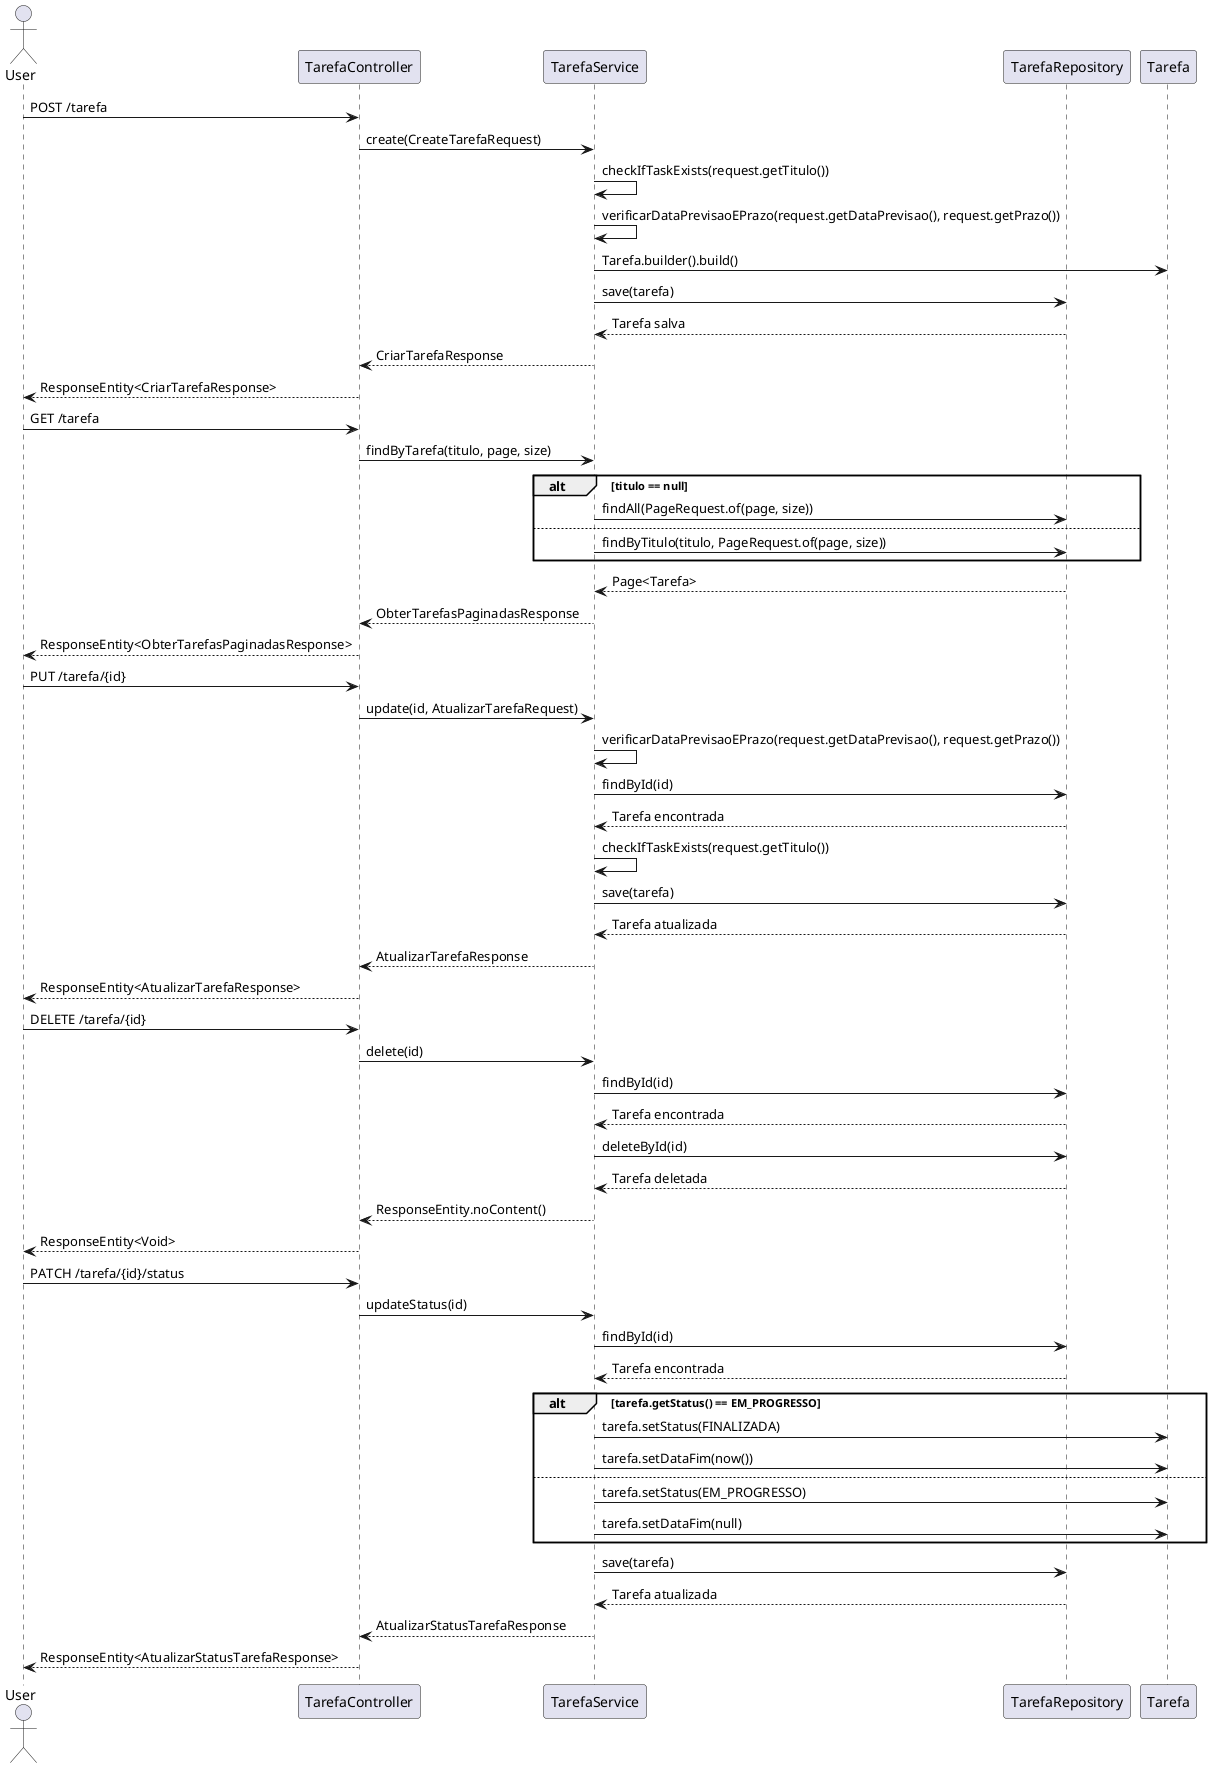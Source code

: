 @startuml
actor User
participant "TarefaController" as Controller
participant "TarefaService" as Service
participant "TarefaRepository" as Repository
participant "Tarefa" as Entity

User -> Controller : POST /tarefa
Controller -> Service : create(CreateTarefaRequest)
Service -> Service : checkIfTaskExists(request.getTitulo())
Service -> Service : verificarDataPrevisaoEPrazo(request.getDataPrevisao(), request.getPrazo())
Service -> Entity : Tarefa.builder().build()
Service -> Repository : save(tarefa)
Repository --> Service : Tarefa salva
Service --> Controller : CriarTarefaResponse
Controller --> User : ResponseEntity<CriarTarefaResponse>

User -> Controller : GET /tarefa
Controller -> Service : findByTarefa(titulo, page, size)
alt titulo == null
    Service -> Repository : findAll(PageRequest.of(page, size))
else
    Service -> Repository : findByTitulo(titulo, PageRequest.of(page, size))
end
Repository --> Service : Page<Tarefa>
Service --> Controller : ObterTarefasPaginadasResponse
Controller --> User : ResponseEntity<ObterTarefasPaginadasResponse>

User -> Controller : PUT /tarefa/{id}
Controller -> Service : update(id, AtualizarTarefaRequest)
Service -> Service : verificarDataPrevisaoEPrazo(request.getDataPrevisao(), request.getPrazo())
Service -> Repository : findById(id)
Repository --> Service : Tarefa encontrada
Service -> Service : checkIfTaskExists(request.getTitulo())
Service -> Repository : save(tarefa)
Repository --> Service : Tarefa atualizada
Service --> Controller : AtualizarTarefaResponse
Controller --> User : ResponseEntity<AtualizarTarefaResponse>

User -> Controller : DELETE /tarefa/{id}
Controller -> Service : delete(id)
Service -> Repository : findById(id)
Repository --> Service : Tarefa encontrada
Service -> Repository : deleteById(id)
Repository --> Service : Tarefa deletada
Service --> Controller : ResponseEntity.noContent()
Controller --> User : ResponseEntity<Void>

User -> Controller : PATCH /tarefa/{id}/status
Controller -> Service : updateStatus(id)
Service -> Repository : findById(id)
Repository --> Service : Tarefa encontrada
alt tarefa.getStatus() == EM_PROGRESSO
    Service -> Entity : tarefa.setStatus(FINALIZADA)
    Service -> Entity : tarefa.setDataFim(now())
else
    Service -> Entity : tarefa.setStatus(EM_PROGRESSO)
    Service -> Entity : tarefa.setDataFim(null)
end
Service -> Repository : save(tarefa)
Repository --> Service : Tarefa atualizada
Service --> Controller : AtualizarStatusTarefaResponse
Controller --> User : ResponseEntity<AtualizarStatusTarefaResponse>
@enduml